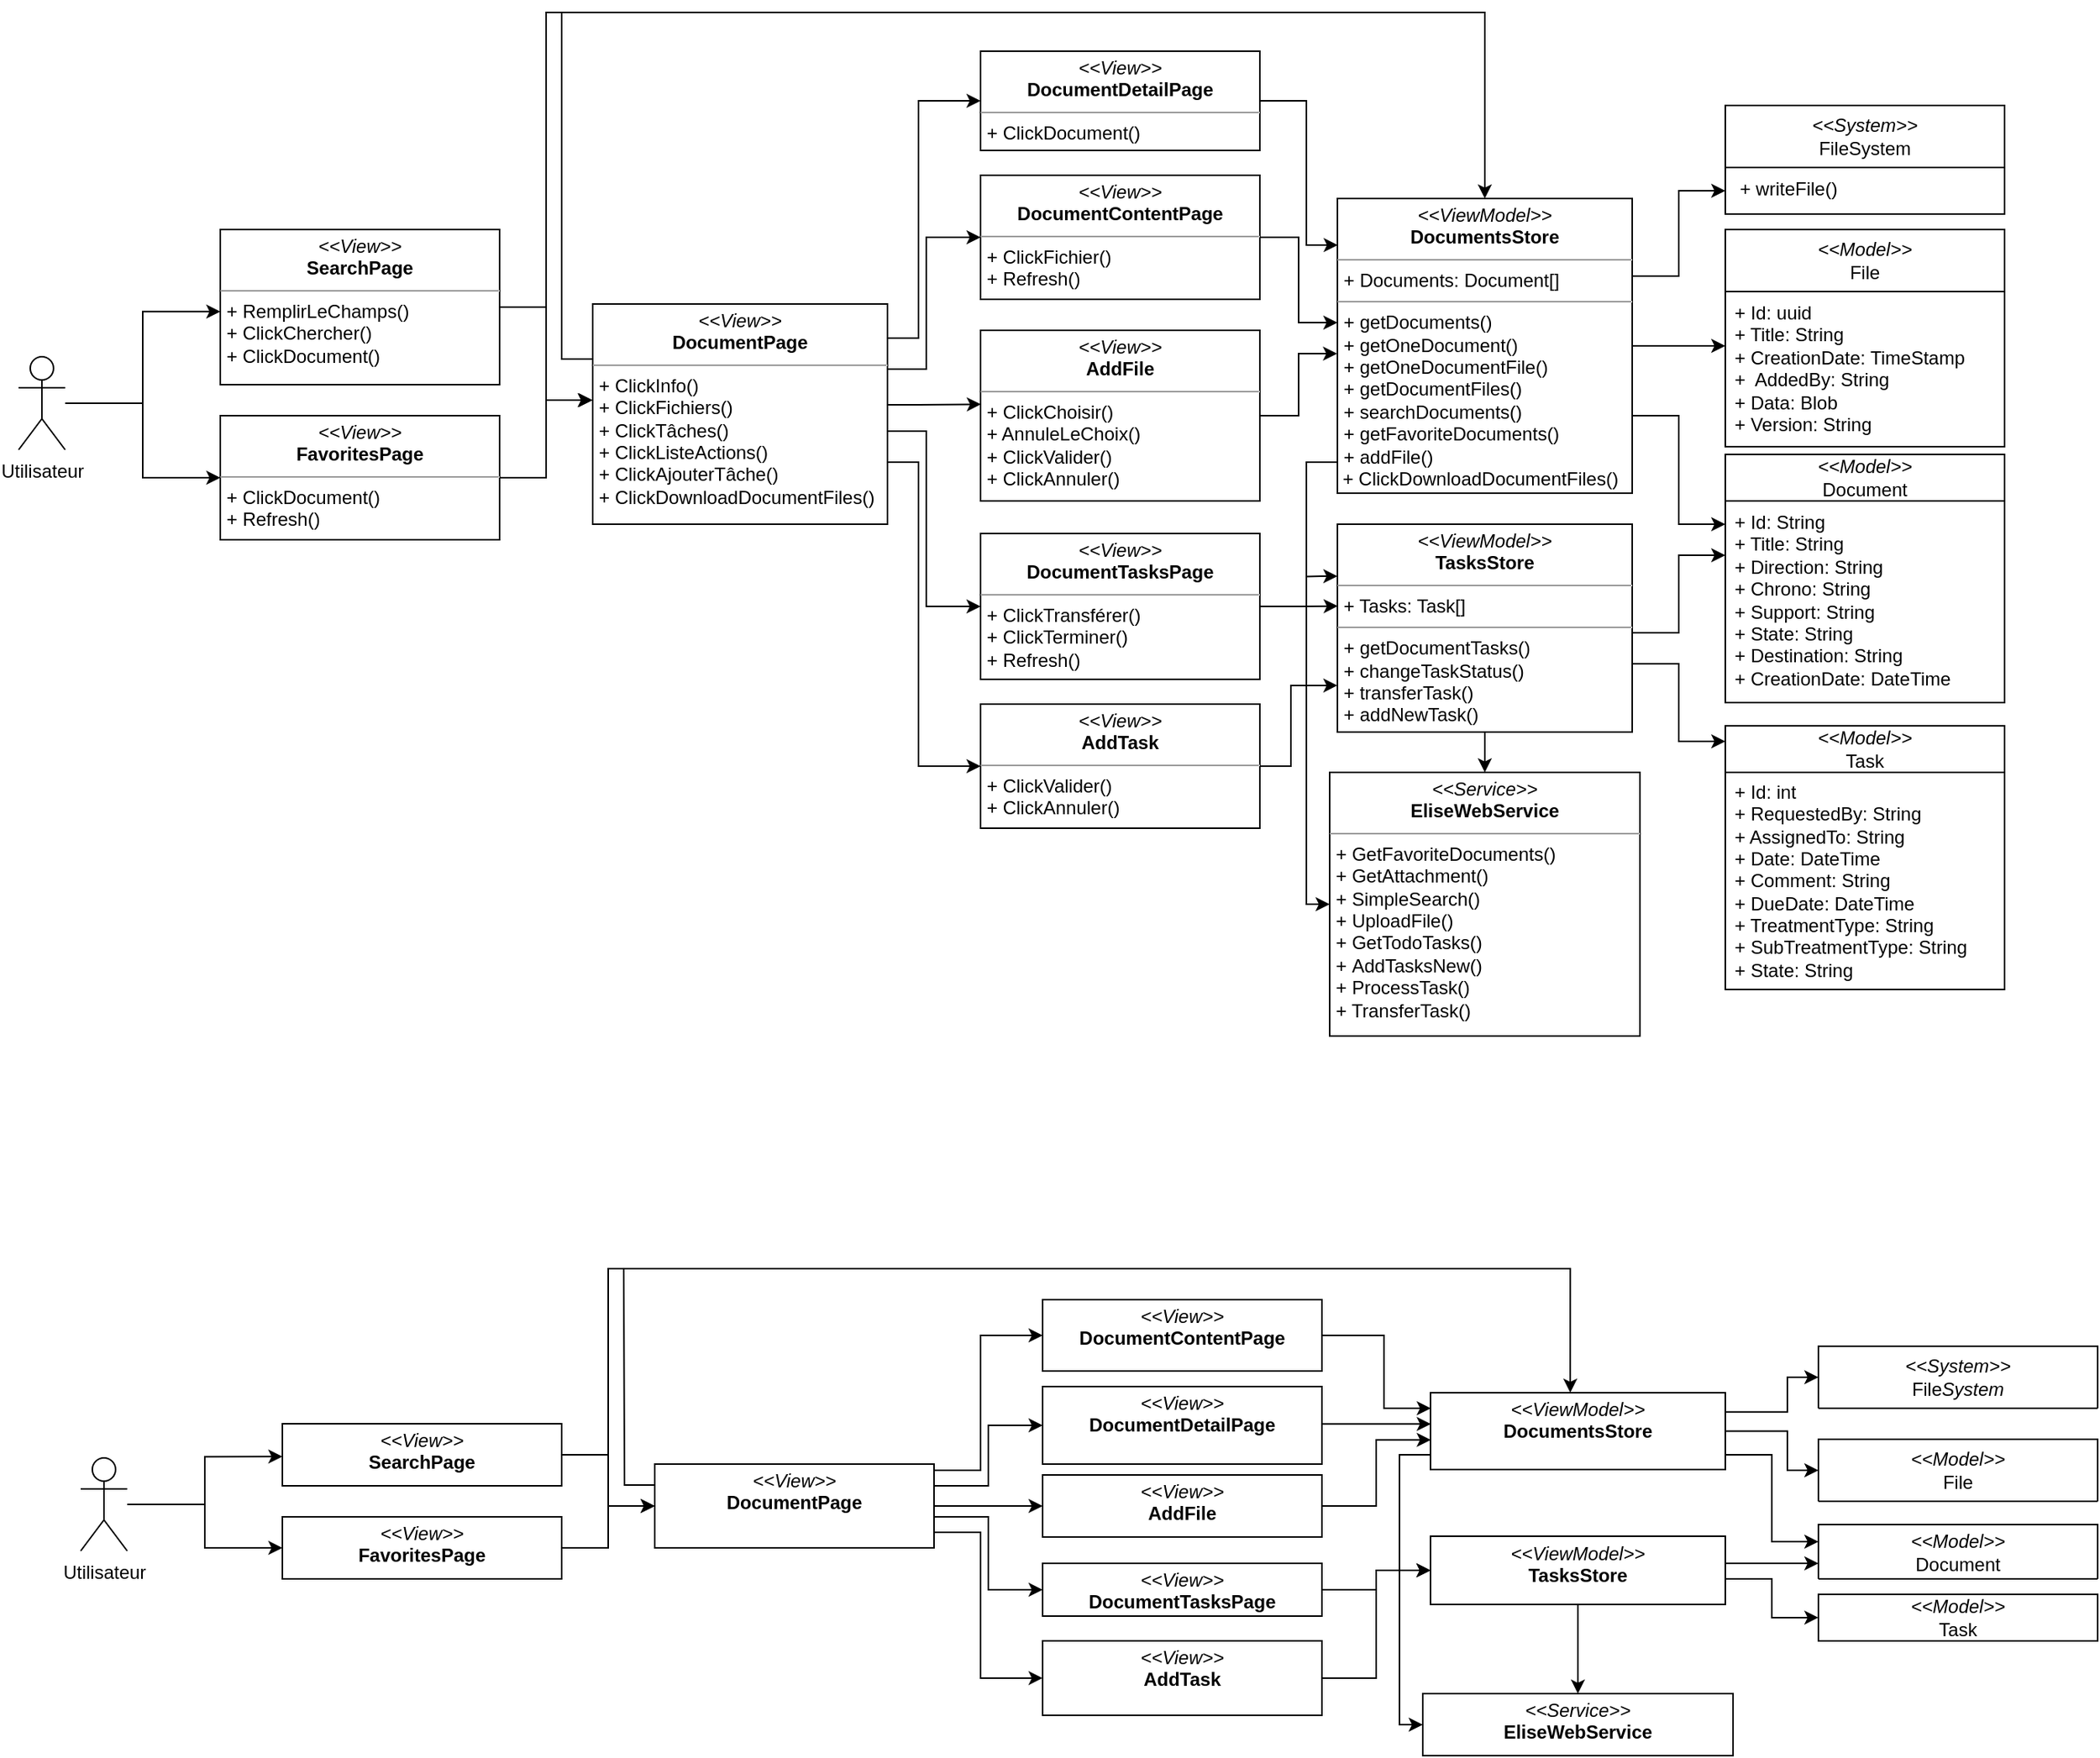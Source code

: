 <mxfile>
    <diagram name="Page-1" id="XX8N3Hjwu2qXaASmYmDw">
        <mxGraphModel dx="2080" dy="1157" grid="1" gridSize="10" guides="1" tooltips="1" connect="1" arrows="1" fold="1" page="1" pageScale="1" pageWidth="827" pageHeight="1169" math="0" shadow="0">
            <root>
                <mxCell id="0"/>
                <mxCell id="1" parent="0"/>
                <mxCell id="rMpXCEnxsmiDby_Q_mHy-1" style="edgeStyle=orthogonalEdgeStyle;rounded=0;orthogonalLoop=1;jettySize=auto;html=1;entryX=0;entryY=0.5;entryDx=0;entryDy=0;" parent="1" source="rMpXCEnxsmiDby_Q_mHy-2" target="rMpXCEnxsmiDby_Q_mHy-8" edge="1">
                    <mxGeometry relative="1" as="geometry"/>
                </mxCell>
                <mxCell id="rMpXCEnxsmiDby_Q_mHy-44" style="edgeStyle=orthogonalEdgeStyle;rounded=0;orthogonalLoop=1;jettySize=auto;html=1;entryX=0;entryY=0.529;entryDx=0;entryDy=0;entryPerimeter=0;" parent="1" source="rMpXCEnxsmiDby_Q_mHy-2" target="rMpXCEnxsmiDby_Q_mHy-43" edge="1">
                    <mxGeometry relative="1" as="geometry"/>
                </mxCell>
                <mxCell id="rMpXCEnxsmiDby_Q_mHy-2" value="Utilisateur" style="shape=umlActor;verticalLabelPosition=bottom;verticalAlign=top;html=1;outlineConnect=0;" parent="1" vertex="1">
                    <mxGeometry x="60" y="262" width="30" height="60" as="geometry"/>
                </mxCell>
                <mxCell id="rMpXCEnxsmiDby_Q_mHy-49" style="edgeStyle=orthogonalEdgeStyle;rounded=0;orthogonalLoop=1;jettySize=auto;html=1;entryX=-0.003;entryY=0.441;entryDx=0;entryDy=0;startArrow=none;startFill=0;entryPerimeter=0;" parent="1" source="rMpXCEnxsmiDby_Q_mHy-8" target="rMpXCEnxsmiDby_Q_mHy-47" edge="1">
                    <mxGeometry relative="1" as="geometry">
                        <Array as="points">
                            <mxPoint x="400" y="340"/>
                            <mxPoint x="400" y="290"/>
                            <mxPoint x="429" y="290"/>
                        </Array>
                    </mxGeometry>
                </mxCell>
                <mxCell id="rMpXCEnxsmiDby_Q_mHy-8" value="&lt;p style=&quot;margin:0px;margin-top:4px;text-align:center;&quot;&gt;&lt;i&gt;&amp;lt;&amp;lt;View&amp;gt;&amp;gt;&lt;/i&gt;&lt;br&gt;&lt;b&gt;FavoritesPage&lt;/b&gt;&lt;br&gt;&lt;/p&gt;&lt;hr style=&quot;border-color: var(--border-color);&quot; size=&quot;1&quot;&gt;&lt;p style=&quot;border-color: var(--border-color); margin: 0px 0px 0px 4px;&quot;&gt;+ ClickDocument()&lt;/p&gt;&lt;p style=&quot;border-color: var(--border-color); margin: 0px 0px 0px 4px;&quot;&gt;+ Refresh()&lt;/p&gt;" style="verticalAlign=top;align=left;overflow=fill;fontSize=12;fontFamily=Helvetica;html=1;whiteSpace=wrap;" parent="1" vertex="1">
                    <mxGeometry x="190" y="300" width="180" height="80" as="geometry"/>
                </mxCell>
                <mxCell id="rMpXCEnxsmiDby_Q_mHy-48" style="edgeStyle=orthogonalEdgeStyle;rounded=0;orthogonalLoop=1;jettySize=auto;html=1;startArrow=none;startFill=0;" parent="1" source="rMpXCEnxsmiDby_Q_mHy-43" target="rMpXCEnxsmiDby_Q_mHy-47" edge="1">
                    <mxGeometry relative="1" as="geometry">
                        <Array as="points">
                            <mxPoint x="400" y="230"/>
                            <mxPoint x="400" y="290"/>
                        </Array>
                    </mxGeometry>
                </mxCell>
                <mxCell id="rMpXCEnxsmiDby_Q_mHy-75" style="edgeStyle=orthogonalEdgeStyle;rounded=0;orthogonalLoop=1;jettySize=auto;html=1;entryX=0.5;entryY=0;entryDx=0;entryDy=0;startArrow=none;startFill=0;" parent="1" source="rMpXCEnxsmiDby_Q_mHy-43" target="rMpXCEnxsmiDby_Q_mHy-62" edge="1">
                    <mxGeometry relative="1" as="geometry">
                        <Array as="points">
                            <mxPoint x="400" y="230"/>
                            <mxPoint x="400" y="40"/>
                            <mxPoint x="1005" y="40"/>
                        </Array>
                    </mxGeometry>
                </mxCell>
                <mxCell id="rMpXCEnxsmiDby_Q_mHy-43" value="&lt;p style=&quot;margin:0px;margin-top:4px;text-align:center;&quot;&gt;&lt;i&gt;&amp;lt;&amp;lt;View&amp;gt;&amp;gt;&lt;/i&gt;&lt;br&gt;&lt;b&gt;SearchPage&lt;/b&gt;&lt;br&gt;&lt;/p&gt;&lt;hr style=&quot;border-color: var(--border-color);&quot; size=&quot;1&quot;&gt;&lt;p style=&quot;border-color: var(--border-color); margin: 0px 0px 0px 4px;&quot;&gt;+ RemplirLeChamps()&lt;/p&gt;&lt;p style=&quot;border-color: var(--border-color); margin: 0px 0px 0px 4px;&quot;&gt;+ ClickChercher()&lt;/p&gt;&lt;p style=&quot;border-color: var(--border-color); margin: 0px 0px 0px 4px;&quot;&gt;+ ClickDocument()&lt;/p&gt;" style="verticalAlign=top;align=left;overflow=fill;fontSize=12;fontFamily=Helvetica;html=1;whiteSpace=wrap;" parent="1" vertex="1">
                    <mxGeometry x="190" y="180" width="180" height="100" as="geometry"/>
                </mxCell>
                <mxCell id="rMpXCEnxsmiDby_Q_mHy-53" style="edgeStyle=orthogonalEdgeStyle;rounded=0;orthogonalLoop=1;jettySize=auto;html=1;entryX=0;entryY=0.5;entryDx=0;entryDy=0;" parent="1" source="rMpXCEnxsmiDby_Q_mHy-47" target="rMpXCEnxsmiDby_Q_mHy-51" edge="1">
                    <mxGeometry relative="1" as="geometry">
                        <Array as="points">
                            <mxPoint x="645" y="270"/>
                            <mxPoint x="645" y="185"/>
                        </Array>
                    </mxGeometry>
                </mxCell>
                <mxCell id="rMpXCEnxsmiDby_Q_mHy-54" style="edgeStyle=orthogonalEdgeStyle;rounded=0;orthogonalLoop=1;jettySize=auto;html=1;entryX=0;entryY=0.5;entryDx=0;entryDy=0;" parent="1" source="rMpXCEnxsmiDby_Q_mHy-47" target="rMpXCEnxsmiDby_Q_mHy-50" edge="1">
                    <mxGeometry relative="1" as="geometry">
                        <Array as="points">
                            <mxPoint x="640" y="250"/>
                            <mxPoint x="640" y="97"/>
                        </Array>
                    </mxGeometry>
                </mxCell>
                <mxCell id="rMpXCEnxsmiDby_Q_mHy-55" style="edgeStyle=orthogonalEdgeStyle;rounded=0;orthogonalLoop=1;jettySize=auto;html=1;entryX=0;entryY=0.5;entryDx=0;entryDy=0;" parent="1" source="rMpXCEnxsmiDby_Q_mHy-47" target="rMpXCEnxsmiDby_Q_mHy-52" edge="1">
                    <mxGeometry relative="1" as="geometry">
                        <Array as="points">
                            <mxPoint x="645" y="310"/>
                            <mxPoint x="645" y="423"/>
                        </Array>
                    </mxGeometry>
                </mxCell>
                <mxCell id="rMpXCEnxsmiDby_Q_mHy-59" style="edgeStyle=orthogonalEdgeStyle;rounded=0;orthogonalLoop=1;jettySize=auto;html=1;entryX=0;entryY=0.5;entryDx=0;entryDy=0;" parent="1" source="rMpXCEnxsmiDby_Q_mHy-47" target="rMpXCEnxsmiDby_Q_mHy-56" edge="1">
                    <mxGeometry relative="1" as="geometry">
                        <Array as="points">
                            <mxPoint x="640" y="330"/>
                            <mxPoint x="640" y="526"/>
                        </Array>
                    </mxGeometry>
                </mxCell>
                <mxCell id="rMpXCEnxsmiDby_Q_mHy-60" style="edgeStyle=orthogonalEdgeStyle;rounded=0;orthogonalLoop=1;jettySize=auto;html=1;entryX=0.001;entryY=0.433;entryDx=0;entryDy=0;entryPerimeter=0;" parent="1" source="rMpXCEnxsmiDby_Q_mHy-47" target="rMpXCEnxsmiDby_Q_mHy-57" edge="1">
                    <mxGeometry relative="1" as="geometry">
                        <Array as="points">
                            <mxPoint x="640" y="293"/>
                            <mxPoint x="640" y="293"/>
                        </Array>
                    </mxGeometry>
                </mxCell>
                <mxCell id="2" style="edgeStyle=orthogonalEdgeStyle;html=1;exitX=0;exitY=0.25;exitDx=0;exitDy=0;startArrow=none;startFill=0;endArrow=none;endFill=0;rounded=0;" edge="1" parent="1" source="rMpXCEnxsmiDby_Q_mHy-47">
                    <mxGeometry relative="1" as="geometry">
                        <mxPoint x="410" y="40" as="targetPoint"/>
                        <Array as="points">
                            <mxPoint x="410" y="264"/>
                            <mxPoint x="410" y="210"/>
                        </Array>
                    </mxGeometry>
                </mxCell>
                <mxCell id="rMpXCEnxsmiDby_Q_mHy-47" value="&lt;p style=&quot;margin:0px;margin-top:4px;text-align:center;&quot;&gt;&lt;i&gt;&amp;lt;&amp;lt;View&amp;gt;&amp;gt;&lt;/i&gt;&lt;br&gt;&lt;b&gt;DocumentPage&lt;/b&gt;&lt;br&gt;&lt;/p&gt;&lt;hr style=&quot;border-color: var(--border-color);&quot; size=&quot;1&quot;&gt;&lt;p style=&quot;border-color: var(--border-color); margin: 0px 0px 0px 4px;&quot;&gt;+ ClickInfo()&lt;/p&gt;&lt;p style=&quot;border-color: var(--border-color); margin: 0px 0px 0px 4px;&quot;&gt;+ ClickFichiers()&lt;/p&gt;&lt;p style=&quot;border-color: var(--border-color); margin: 0px 0px 0px 4px;&quot;&gt;+ ClickTâches()&lt;/p&gt;&lt;p style=&quot;border-color: var(--border-color); margin: 0px 0px 0px 4px;&quot;&gt;+ ClickListeActions()&lt;/p&gt;&lt;p style=&quot;border-color: var(--border-color); margin: 0px 0px 0px 4px;&quot;&gt;+ ClickAjouterTâche()&lt;/p&gt;&lt;p style=&quot;border-color: var(--border-color); margin: 0px 0px 0px 4px;&quot;&gt;+ ClickDownloadDocumentFiles()&lt;/p&gt;" style="verticalAlign=top;align=left;overflow=fill;fontSize=12;fontFamily=Helvetica;html=1;whiteSpace=wrap;" parent="1" vertex="1">
                    <mxGeometry x="430" y="228" width="190" height="142" as="geometry"/>
                </mxCell>
                <mxCell id="rMpXCEnxsmiDby_Q_mHy-72" style="edgeStyle=orthogonalEdgeStyle;rounded=0;orthogonalLoop=1;jettySize=auto;html=1;entryX=0.001;entryY=0.162;entryDx=0;entryDy=0;entryPerimeter=0;" parent="1" source="rMpXCEnxsmiDby_Q_mHy-50" target="rMpXCEnxsmiDby_Q_mHy-62" edge="1">
                    <mxGeometry relative="1" as="geometry">
                        <Array as="points">
                            <mxPoint x="890" y="97"/>
                            <mxPoint x="890" y="190"/>
                            <mxPoint x="910" y="190"/>
                        </Array>
                    </mxGeometry>
                </mxCell>
                <mxCell id="rMpXCEnxsmiDby_Q_mHy-50" value="&lt;p style=&quot;margin:0px;margin-top:4px;text-align:center;&quot;&gt;&lt;i&gt;&amp;lt;&amp;lt;View&amp;gt;&amp;gt;&lt;/i&gt;&lt;br&gt;&lt;b&gt;DocumentDetailPage&lt;/b&gt;&lt;br&gt;&lt;/p&gt;&lt;hr style=&quot;border-color: var(--border-color);&quot; size=&quot;1&quot;&gt;&lt;p style=&quot;border-color: var(--border-color); margin: 0px 0px 0px 4px;&quot;&gt;+ ClickDocument()&lt;/p&gt;" style="verticalAlign=top;align=left;overflow=fill;fontSize=12;fontFamily=Helvetica;html=1;whiteSpace=wrap;" parent="1" vertex="1">
                    <mxGeometry x="680" y="65" width="180" height="64" as="geometry"/>
                </mxCell>
                <mxCell id="rMpXCEnxsmiDby_Q_mHy-71" style="edgeStyle=orthogonalEdgeStyle;rounded=0;orthogonalLoop=1;jettySize=auto;html=1;" parent="1" source="rMpXCEnxsmiDby_Q_mHy-51" edge="1">
                    <mxGeometry relative="1" as="geometry">
                        <mxPoint x="910" y="240" as="targetPoint"/>
                        <Array as="points">
                            <mxPoint x="885" y="185"/>
                            <mxPoint x="885" y="240"/>
                            <mxPoint x="910" y="240"/>
                        </Array>
                    </mxGeometry>
                </mxCell>
                <mxCell id="rMpXCEnxsmiDby_Q_mHy-51" value="&lt;p style=&quot;margin:0px;margin-top:4px;text-align:center;&quot;&gt;&lt;i&gt;&amp;lt;&amp;lt;View&amp;gt;&amp;gt;&lt;/i&gt;&lt;br&gt;&lt;b&gt;DocumentContentPage&lt;/b&gt;&lt;br&gt;&lt;/p&gt;&lt;hr style=&quot;border-color: var(--border-color);&quot; size=&quot;1&quot;&gt;&lt;p style=&quot;border-color: var(--border-color); margin: 0px 0px 0px 4px;&quot;&gt;+ ClickFichier()&lt;/p&gt;&lt;p style=&quot;border-color: var(--border-color); margin: 0px 0px 0px 4px;&quot;&gt;+ Refresh()&lt;/p&gt;" style="verticalAlign=top;align=left;overflow=fill;fontSize=12;fontFamily=Helvetica;html=1;whiteSpace=wrap;" parent="1" vertex="1">
                    <mxGeometry x="680" y="145" width="180" height="80" as="geometry"/>
                </mxCell>
                <mxCell id="rMpXCEnxsmiDby_Q_mHy-70" style="edgeStyle=orthogonalEdgeStyle;rounded=0;orthogonalLoop=1;jettySize=auto;html=1;entryX=0.001;entryY=0.394;entryDx=0;entryDy=0;entryPerimeter=0;" parent="1" source="rMpXCEnxsmiDby_Q_mHy-52" target="rMpXCEnxsmiDby_Q_mHy-68" edge="1">
                    <mxGeometry relative="1" as="geometry">
                        <Array as="points"/>
                    </mxGeometry>
                </mxCell>
                <mxCell id="rMpXCEnxsmiDby_Q_mHy-52" value="&lt;p style=&quot;margin:0px;margin-top:4px;text-align:center;&quot;&gt;&lt;i&gt;&amp;lt;&amp;lt;View&amp;gt;&amp;gt;&lt;/i&gt;&lt;br&gt;&lt;b&gt;DocumentTasksPage&lt;/b&gt;&lt;br&gt;&lt;/p&gt;&lt;hr style=&quot;border-color: var(--border-color);&quot; size=&quot;1&quot;&gt;&lt;p style=&quot;border-color: var(--border-color); margin: 0px 0px 0px 4px;&quot;&gt;+ ClickTransférer()&lt;/p&gt;&lt;p style=&quot;border-color: var(--border-color); margin: 0px 0px 0px 4px;&quot;&gt;+ ClickTerminer()&lt;/p&gt;&lt;p style=&quot;border-color: var(--border-color); margin: 0px 0px 0px 4px;&quot;&gt;&lt;span style=&quot;background-color: initial;&quot;&gt;+ Refresh()&lt;/span&gt;&lt;/p&gt;" style="verticalAlign=top;align=left;overflow=fill;fontSize=12;fontFamily=Helvetica;html=1;whiteSpace=wrap;" parent="1" vertex="1">
                    <mxGeometry x="680" y="376" width="180" height="94" as="geometry"/>
                </mxCell>
                <mxCell id="rMpXCEnxsmiDby_Q_mHy-73" style="edgeStyle=orthogonalEdgeStyle;rounded=0;orthogonalLoop=1;jettySize=auto;html=1;entryX=0;entryY=0.776;entryDx=0;entryDy=0;entryPerimeter=0;" parent="1" source="rMpXCEnxsmiDby_Q_mHy-56" target="rMpXCEnxsmiDby_Q_mHy-68" edge="1">
                    <mxGeometry relative="1" as="geometry">
                        <Array as="points">
                            <mxPoint x="880" y="526"/>
                            <mxPoint x="880" y="474"/>
                        </Array>
                    </mxGeometry>
                </mxCell>
                <mxCell id="rMpXCEnxsmiDby_Q_mHy-56" value="&lt;p style=&quot;margin:0px;margin-top:4px;text-align:center;&quot;&gt;&lt;i&gt;&amp;lt;&amp;lt;View&amp;gt;&amp;gt;&lt;/i&gt;&lt;br&gt;&lt;b&gt;AddTask&lt;/b&gt;&lt;/p&gt;&lt;hr style=&quot;border-color: var(--border-color);&quot; size=&quot;1&quot;&gt;&lt;p style=&quot;border-color: var(--border-color); margin: 0px 0px 0px 4px;&quot;&gt;&lt;span style=&quot;background-color: initial;&quot;&gt;+ ClickValider()&lt;/span&gt;&lt;br&gt;&lt;/p&gt;&lt;p style=&quot;border-color: var(--border-color); margin: 0px 0px 0px 4px;&quot;&gt;+ ClickAnnuler()&lt;/p&gt;" style="verticalAlign=top;align=left;overflow=fill;fontSize=12;fontFamily=Helvetica;html=1;whiteSpace=wrap;" parent="1" vertex="1">
                    <mxGeometry x="680" y="486" width="180" height="80" as="geometry"/>
                </mxCell>
                <mxCell id="rMpXCEnxsmiDby_Q_mHy-74" style="edgeStyle=orthogonalEdgeStyle;rounded=0;orthogonalLoop=1;jettySize=auto;html=1;entryX=-0.001;entryY=0.528;entryDx=0;entryDy=0;entryPerimeter=0;" parent="1" source="rMpXCEnxsmiDby_Q_mHy-57" target="rMpXCEnxsmiDby_Q_mHy-62" edge="1">
                    <mxGeometry relative="1" as="geometry">
                        <Array as="points">
                            <mxPoint x="885" y="300"/>
                            <mxPoint x="885" y="260"/>
                            <mxPoint x="910" y="260"/>
                        </Array>
                    </mxGeometry>
                </mxCell>
                <mxCell id="rMpXCEnxsmiDby_Q_mHy-57" value="&lt;p style=&quot;margin:0px;margin-top:4px;text-align:center;&quot;&gt;&lt;i&gt;&amp;lt;&amp;lt;View&amp;gt;&amp;gt;&lt;/i&gt;&lt;br&gt;&lt;b&gt;AddFile&lt;/b&gt;&lt;/p&gt;&lt;hr style=&quot;border-color: var(--border-color);&quot; size=&quot;1&quot;&gt;&lt;p style=&quot;border-color: var(--border-color); margin: 0px 0px 0px 4px;&quot;&gt;+ ClickChoisir()&lt;/p&gt;&lt;p style=&quot;border-color: var(--border-color); margin: 0px 0px 0px 4px;&quot;&gt;+ AnnuleLeChoix()&lt;/p&gt;&lt;p style=&quot;border-color: var(--border-color); margin: 0px 0px 0px 4px;&quot;&gt;&lt;span style=&quot;background-color: initial;&quot;&gt;+ ClickValider()&lt;/span&gt;&lt;/p&gt;&lt;p style=&quot;border-color: var(--border-color); margin: 0px 0px 0px 4px;&quot;&gt;&lt;span style=&quot;background-color: initial;&quot;&gt;+ ClickAnnuler()&lt;/span&gt;&lt;/p&gt;" style="verticalAlign=top;align=left;overflow=fill;fontSize=12;fontFamily=Helvetica;html=1;whiteSpace=wrap;" parent="1" vertex="1">
                    <mxGeometry x="680" y="245" width="180" height="110" as="geometry"/>
                </mxCell>
                <mxCell id="mtVMC8XRmuhXqLOqdGsZ-58" style="edgeStyle=orthogonalEdgeStyle;rounded=0;orthogonalLoop=1;jettySize=auto;html=1;" parent="1" source="rMpXCEnxsmiDby_Q_mHy-62" target="mtVMC8XRmuhXqLOqdGsZ-28" edge="1">
                    <mxGeometry relative="1" as="geometry">
                        <Array as="points">
                            <mxPoint x="1150" y="255"/>
                            <mxPoint x="1150" y="255"/>
                        </Array>
                    </mxGeometry>
                </mxCell>
                <mxCell id="mtVMC8XRmuhXqLOqdGsZ-59" style="edgeStyle=orthogonalEdgeStyle;rounded=0;orthogonalLoop=1;jettySize=auto;html=1;" parent="1" source="rMpXCEnxsmiDby_Q_mHy-62" target="mtVMC8XRmuhXqLOqdGsZ-1" edge="1">
                    <mxGeometry relative="1" as="geometry">
                        <Array as="points">
                            <mxPoint x="1130" y="300"/>
                            <mxPoint x="1130" y="370"/>
                        </Array>
                    </mxGeometry>
                </mxCell>
                <mxCell id="mtVMC8XRmuhXqLOqdGsZ-65" style="edgeStyle=orthogonalEdgeStyle;rounded=0;orthogonalLoop=1;jettySize=auto;html=1;" parent="1" source="rMpXCEnxsmiDby_Q_mHy-62" target="mtVMC8XRmuhXqLOqdGsZ-63" edge="1">
                    <mxGeometry relative="1" as="geometry">
                        <Array as="points">
                            <mxPoint x="890" y="330"/>
                            <mxPoint x="890" y="615"/>
                        </Array>
                    </mxGeometry>
                </mxCell>
                <mxCell id="5" style="edgeStyle=orthogonalEdgeStyle;rounded=0;html=1;exitX=1;exitY=0.25;exitDx=0;exitDy=0;entryX=0;entryY=0.5;entryDx=0;entryDy=0;startArrow=none;startFill=0;endArrow=classic;endFill=1;" edge="1" parent="1" source="rMpXCEnxsmiDby_Q_mHy-62" target="4">
                    <mxGeometry relative="1" as="geometry">
                        <Array as="points">
                            <mxPoint x="1100" y="210"/>
                            <mxPoint x="1130" y="210"/>
                            <mxPoint x="1130" y="155"/>
                        </Array>
                    </mxGeometry>
                </mxCell>
                <mxCell id="rMpXCEnxsmiDby_Q_mHy-62" value="&lt;p style=&quot;margin:0px;margin-top:4px;text-align:center;&quot;&gt;&lt;i&gt;&amp;lt;&amp;lt;ViewModel&amp;gt;&amp;gt;&lt;/i&gt;&lt;br&gt;&lt;b&gt;DocumentsStore&lt;/b&gt;&lt;br&gt;&lt;/p&gt;&lt;hr size=&quot;1&quot;&gt;&lt;p style=&quot;margin:0px;margin-left:4px;&quot;&gt;+ Documents: Document[]&lt;br&gt;&lt;/p&gt;&lt;hr size=&quot;1&quot;&gt;&lt;p style=&quot;margin:0px;margin-left:4px;&quot;&gt;+ getDocuments()&lt;/p&gt;&lt;p style=&quot;margin:0px;margin-left:4px;&quot;&gt;+ getOneDocument()&lt;/p&gt;&lt;p style=&quot;margin:0px;margin-left:4px;&quot;&gt;+ getOneDocumentFile()&lt;/p&gt;&lt;p style=&quot;margin:0px;margin-left:4px;&quot;&gt;+ getDocumentFiles()&lt;/p&gt;&lt;p style=&quot;margin:0px;margin-left:4px;&quot;&gt;+ searchDocuments()&lt;/p&gt;&lt;p style=&quot;margin:0px;margin-left:4px;&quot;&gt;+ getFavoriteDocuments()&lt;/p&gt;&lt;p style=&quot;margin:0px;margin-left:4px;&quot;&gt;+ addFile()&lt;/p&gt;&lt;p style=&quot;margin:0px;margin-left:4px;&quot;&gt;&lt;/p&gt;&amp;nbsp;+ ClickDownloadDocumentFiles()" style="verticalAlign=top;align=left;overflow=fill;fontSize=12;fontFamily=Helvetica;html=1;whiteSpace=wrap;" parent="1" vertex="1">
                    <mxGeometry x="910" y="160" width="190" height="190" as="geometry"/>
                </mxCell>
                <mxCell id="mtVMC8XRmuhXqLOqdGsZ-60" style="edgeStyle=orthogonalEdgeStyle;rounded=0;orthogonalLoop=1;jettySize=auto;html=1;" parent="1" source="rMpXCEnxsmiDby_Q_mHy-68" target="mtVMC8XRmuhXqLOqdGsZ-15" edge="1">
                    <mxGeometry relative="1" as="geometry">
                        <Array as="points">
                            <mxPoint x="1130" y="460"/>
                            <mxPoint x="1130" y="510"/>
                        </Array>
                    </mxGeometry>
                </mxCell>
                <mxCell id="mtVMC8XRmuhXqLOqdGsZ-62" style="edgeStyle=orthogonalEdgeStyle;rounded=0;orthogonalLoop=1;jettySize=auto;html=1;" parent="1" source="rMpXCEnxsmiDby_Q_mHy-68" target="mtVMC8XRmuhXqLOqdGsZ-1" edge="1">
                    <mxGeometry relative="1" as="geometry">
                        <Array as="points">
                            <mxPoint x="1130" y="440"/>
                            <mxPoint x="1130" y="390"/>
                        </Array>
                    </mxGeometry>
                </mxCell>
                <mxCell id="mtVMC8XRmuhXqLOqdGsZ-64" style="edgeStyle=orthogonalEdgeStyle;rounded=0;orthogonalLoop=1;jettySize=auto;html=1;entryX=0.5;entryY=0;entryDx=0;entryDy=0;" parent="1" source="rMpXCEnxsmiDby_Q_mHy-68" target="mtVMC8XRmuhXqLOqdGsZ-63" edge="1">
                    <mxGeometry relative="1" as="geometry"/>
                </mxCell>
                <mxCell id="6" style="edgeStyle=orthogonalEdgeStyle;rounded=0;html=1;exitX=0;exitY=0.25;exitDx=0;exitDy=0;startArrow=classic;startFill=1;endArrow=none;endFill=0;" edge="1" parent="1" source="rMpXCEnxsmiDby_Q_mHy-68">
                    <mxGeometry relative="1" as="geometry">
                        <mxPoint x="890" y="403.765" as="targetPoint"/>
                    </mxGeometry>
                </mxCell>
                <mxCell id="rMpXCEnxsmiDby_Q_mHy-68" value="&lt;p style=&quot;margin:0px;margin-top:4px;text-align:center;&quot;&gt;&lt;i&gt;&amp;lt;&amp;lt;ViewModel&amp;gt;&amp;gt;&lt;/i&gt;&lt;br&gt;&lt;b&gt;TasksStore&lt;/b&gt;&lt;/p&gt;&lt;hr size=&quot;1&quot;&gt;&lt;p style=&quot;margin:0px;margin-left:4px;&quot;&gt;+ Tasks: Task[]&lt;br&gt;&lt;/p&gt;&lt;hr size=&quot;1&quot;&gt;&lt;p style=&quot;margin:0px;margin-left:4px;&quot;&gt;+ getDocumentTasks()&lt;/p&gt;&lt;p style=&quot;margin:0px;margin-left:4px;&quot;&gt;+ changeTaskStatus()&lt;/p&gt;&lt;p style=&quot;margin:0px;margin-left:4px;&quot;&gt;+ transferTask()&lt;/p&gt;&lt;p style=&quot;margin:0px;margin-left:4px;&quot;&gt;+ addNewTask()&lt;/p&gt;" style="verticalAlign=top;align=left;overflow=fill;fontSize=12;fontFamily=Helvetica;html=1;whiteSpace=wrap;" parent="1" vertex="1">
                    <mxGeometry x="910" y="370" width="190" height="134" as="geometry"/>
                </mxCell>
                <mxCell id="mtVMC8XRmuhXqLOqdGsZ-1" value="&lt;i style=&quot;border-color: var(--border-color);&quot;&gt;&amp;lt;&amp;lt;Model&amp;gt;&amp;gt;&lt;/i&gt;&lt;br style=&quot;border-color: var(--border-color);&quot;&gt;Document" style="swimlane;fontStyle=0;childLayout=stackLayout;horizontal=1;startSize=30;fillColor=none;horizontalStack=0;resizeParent=1;resizeParentMax=0;resizeLast=0;collapsible=1;marginBottom=0;whiteSpace=wrap;html=1;rounded=0;shadow=0;glass=0;" parent="1" vertex="1">
                    <mxGeometry x="1160" y="325" width="180" height="160" as="geometry"/>
                </mxCell>
                <mxCell id="mtVMC8XRmuhXqLOqdGsZ-2" value="+ Id: String&lt;br&gt;+ Title: String&lt;br style=&quot;border-color: var(--border-color);&quot;&gt;+ Direction: String&lt;br style=&quot;border-color: var(--border-color);&quot;&gt;+ Chrono: String&lt;br style=&quot;border-color: var(--border-color);&quot;&gt;+ Support: String&lt;br style=&quot;border-color: var(--border-color);&quot;&gt;+ State: String&lt;br style=&quot;border-color: var(--border-color);&quot;&gt;+ Destination: String&lt;br style=&quot;border-color: var(--border-color);&quot;&gt;+ CreationDate:&amp;nbsp;DateTime" style="text;strokeColor=none;fillColor=none;align=left;verticalAlign=top;spacingLeft=4;spacingRight=4;overflow=hidden;rotatable=0;points=[[0,0.5],[1,0.5]];portConstraint=eastwest;whiteSpace=wrap;html=1;rounded=0;shadow=0;glass=0;" parent="mtVMC8XRmuhXqLOqdGsZ-1" vertex="1">
                    <mxGeometry y="30" width="180" height="130" as="geometry"/>
                </mxCell>
                <mxCell id="mtVMC8XRmuhXqLOqdGsZ-15" value="&lt;i style=&quot;border-color: var(--border-color);&quot;&gt;&amp;lt;&amp;lt;Model&amp;gt;&amp;gt;&lt;/i&gt;&lt;br style=&quot;border-color: var(--border-color);&quot;&gt;Task" style="swimlane;fontStyle=0;childLayout=stackLayout;horizontal=1;startSize=30;horizontalStack=0;resizeParent=1;resizeParentMax=0;resizeLast=0;collapsible=1;marginBottom=0;whiteSpace=wrap;html=1;" parent="1" vertex="1">
                    <mxGeometry x="1160" y="500" width="180" height="170" as="geometry"/>
                </mxCell>
                <mxCell id="mtVMC8XRmuhXqLOqdGsZ-16" value="+ Id: int&lt;br&gt;+ RequestedBy: String&lt;br style=&quot;border-color: var(--border-color);&quot;&gt;+ AssignedTo: String&lt;br style=&quot;border-color: var(--border-color);&quot;&gt;+ Date: DateTime&lt;br style=&quot;border-color: var(--border-color);&quot;&gt;+ Comment: String&lt;br style=&quot;border-color: var(--border-color);&quot;&gt;+ DueDate: DateTime&lt;br style=&quot;border-color: var(--border-color);&quot;&gt;+ TreatmentType: String&lt;br style=&quot;border-color: var(--border-color);&quot;&gt;+ SubTreatmentType: String&lt;br style=&quot;border-color: var(--border-color);&quot;&gt;+ State: String" style="text;strokeColor=none;fillColor=none;align=left;verticalAlign=middle;spacingLeft=4;spacingRight=4;overflow=hidden;points=[[0,0.5],[1,0.5]];portConstraint=eastwest;rotatable=0;whiteSpace=wrap;html=1;" parent="mtVMC8XRmuhXqLOqdGsZ-15" vertex="1">
                    <mxGeometry y="30" width="180" height="140" as="geometry"/>
                </mxCell>
                <mxCell id="mtVMC8XRmuhXqLOqdGsZ-28" value="&lt;i style=&quot;border-color: var(--border-color);&quot;&gt;&amp;lt;&amp;lt;Model&amp;gt;&amp;gt;&lt;/i&gt;&lt;br style=&quot;border-color: var(--border-color);&quot;&gt;File" style="swimlane;fontStyle=0;childLayout=stackLayout;horizontal=1;startSize=40;fillColor=none;horizontalStack=0;resizeParent=1;resizeParentMax=0;resizeLast=0;collapsible=1;marginBottom=0;whiteSpace=wrap;html=1;rounded=0;shadow=0;glass=0;" parent="1" vertex="1">
                    <mxGeometry x="1160" y="180" width="180" height="140" as="geometry"/>
                </mxCell>
                <mxCell id="mtVMC8XRmuhXqLOqdGsZ-29" value="+ Id: uuid&lt;br&gt;+ Title: String&lt;br style=&quot;border-color: var(--border-color);&quot;&gt;+ CreationDate: TimeStamp&lt;br style=&quot;border-color: var(--border-color);&quot;&gt;+&amp;nbsp; AddedBy: String&lt;br style=&quot;border-color: var(--border-color);&quot;&gt;+ Data: Blob&lt;br style=&quot;border-color: var(--border-color);&quot;&gt;+ Version: String" style="text;strokeColor=none;fillColor=none;align=left;verticalAlign=top;spacingLeft=4;spacingRight=4;overflow=hidden;rotatable=0;points=[[0,0.5],[1,0.5]];portConstraint=eastwest;whiteSpace=wrap;html=1;rounded=0;shadow=0;glass=0;" parent="mtVMC8XRmuhXqLOqdGsZ-28" vertex="1">
                    <mxGeometry y="40" width="180" height="100" as="geometry"/>
                </mxCell>
                <mxCell id="mtVMC8XRmuhXqLOqdGsZ-63" value="&lt;p style=&quot;margin:0px;margin-top:4px;text-align:center;&quot;&gt;&lt;i&gt;&amp;lt;&amp;lt;Service&amp;gt;&amp;gt;&lt;/i&gt;&lt;br&gt;&lt;b&gt;EliseWebService&lt;/b&gt;&lt;/p&gt;&lt;hr size=&quot;1&quot;&gt;&lt;p style=&quot;margin:0px;margin-left:4px;&quot;&gt;&lt;/p&gt;&lt;p style=&quot;margin:0px;margin-left:4px;&quot;&gt;+ GetFavoriteDocuments()&lt;/p&gt;&lt;p style=&quot;margin:0px;margin-left:4px;&quot;&gt;+ GetAttachment()&lt;/p&gt;&lt;p style=&quot;margin:0px;margin-left:4px;&quot;&gt;+ SimpleSearch()&lt;/p&gt;&lt;p style=&quot;margin:0px;margin-left:4px;&quot;&gt;+ UploadFile()&lt;/p&gt;&lt;p style=&quot;margin:0px;margin-left:4px;&quot;&gt;+ GetTodoTasks()&lt;/p&gt;&lt;p style=&quot;margin:0px;margin-left:4px;&quot;&gt;+&amp;nbsp;AddTasksNew()&lt;/p&gt;&lt;p style=&quot;margin:0px;margin-left:4px;&quot;&gt;+ ProcessTask()&lt;/p&gt;&lt;p style=&quot;margin:0px;margin-left:4px;&quot;&gt;+ TransferTask()&lt;br&gt;&lt;/p&gt;" style="verticalAlign=top;align=left;overflow=fill;fontSize=12;fontFamily=Helvetica;html=1;whiteSpace=wrap;" parent="1" vertex="1">
                    <mxGeometry x="905" y="530" width="200" height="170" as="geometry"/>
                </mxCell>
                <mxCell id="mtVMC8XRmuhXqLOqdGsZ-105" style="edgeStyle=orthogonalEdgeStyle;rounded=0;orthogonalLoop=1;jettySize=auto;html=1;entryX=0;entryY=0.5;entryDx=0;entryDy=0;" parent="1" source="mtVMC8XRmuhXqLOqdGsZ-107" target="mtVMC8XRmuhXqLOqdGsZ-109" edge="1">
                    <mxGeometry relative="1" as="geometry"/>
                </mxCell>
                <mxCell id="mtVMC8XRmuhXqLOqdGsZ-106" style="edgeStyle=orthogonalEdgeStyle;rounded=0;orthogonalLoop=1;jettySize=auto;html=1;entryX=0;entryY=0.529;entryDx=0;entryDy=0;entryPerimeter=0;" parent="1" source="mtVMC8XRmuhXqLOqdGsZ-107" target="mtVMC8XRmuhXqLOqdGsZ-112" edge="1">
                    <mxGeometry relative="1" as="geometry"/>
                </mxCell>
                <mxCell id="mtVMC8XRmuhXqLOqdGsZ-107" value="Utilisateur" style="shape=umlActor;verticalLabelPosition=bottom;verticalAlign=top;html=1;outlineConnect=0;" parent="1" vertex="1">
                    <mxGeometry x="100" y="972" width="30" height="60" as="geometry"/>
                </mxCell>
                <mxCell id="mtVMC8XRmuhXqLOqdGsZ-108" style="edgeStyle=orthogonalEdgeStyle;rounded=0;orthogonalLoop=1;jettySize=auto;html=1;entryX=0;entryY=0.5;entryDx=0;entryDy=0;startArrow=none;startFill=0;" parent="1" source="mtVMC8XRmuhXqLOqdGsZ-109" target="mtVMC8XRmuhXqLOqdGsZ-118" edge="1">
                    <mxGeometry relative="1" as="geometry"/>
                </mxCell>
                <mxCell id="mtVMC8XRmuhXqLOqdGsZ-109" value="&lt;p style=&quot;margin:0px;margin-top:4px;text-align:center;&quot;&gt;&lt;i&gt;&amp;lt;&amp;lt;View&amp;gt;&amp;gt;&lt;/i&gt;&lt;br&gt;&lt;b&gt;FavoritesPage&lt;/b&gt;&lt;br&gt;&lt;/p&gt;&lt;p style=&quot;border-color: var(--border-color); margin: 0px 0px 0px 4px;&quot;&gt;&lt;br&gt;&lt;/p&gt;" style="verticalAlign=top;align=left;overflow=fill;fontSize=12;fontFamily=Helvetica;html=1;whiteSpace=wrap;" parent="1" vertex="1">
                    <mxGeometry x="230" y="1010" width="180" height="40" as="geometry"/>
                </mxCell>
                <mxCell id="mtVMC8XRmuhXqLOqdGsZ-110" style="edgeStyle=orthogonalEdgeStyle;rounded=0;orthogonalLoop=1;jettySize=auto;html=1;startArrow=none;startFill=0;" parent="1" source="mtVMC8XRmuhXqLOqdGsZ-112" target="mtVMC8XRmuhXqLOqdGsZ-118" edge="1">
                    <mxGeometry relative="1" as="geometry"/>
                </mxCell>
                <mxCell id="mtVMC8XRmuhXqLOqdGsZ-111" style="edgeStyle=orthogonalEdgeStyle;rounded=0;orthogonalLoop=1;jettySize=auto;html=1;entryX=0.474;entryY=-0.001;entryDx=0;entryDy=0;startArrow=none;startFill=0;entryPerimeter=0;" parent="1" source="mtVMC8XRmuhXqLOqdGsZ-112" target="mtVMC8XRmuhXqLOqdGsZ-132" edge="1">
                    <mxGeometry relative="1" as="geometry">
                        <Array as="points">
                            <mxPoint x="440" y="970"/>
                            <mxPoint x="440" y="850"/>
                            <mxPoint x="1060" y="850"/>
                        </Array>
                    </mxGeometry>
                </mxCell>
                <mxCell id="mtVMC8XRmuhXqLOqdGsZ-112" value="&lt;p style=&quot;margin:0px;margin-top:4px;text-align:center;&quot;&gt;&lt;i&gt;&amp;lt;&amp;lt;View&amp;gt;&amp;gt;&lt;/i&gt;&lt;br&gt;&lt;b&gt;SearchPage&lt;/b&gt;&lt;br&gt;&lt;/p&gt;" style="verticalAlign=top;align=left;overflow=fill;fontSize=12;fontFamily=Helvetica;html=1;whiteSpace=wrap;" parent="1" vertex="1">
                    <mxGeometry x="230" y="950" width="180" height="40" as="geometry"/>
                </mxCell>
                <mxCell id="mtVMC8XRmuhXqLOqdGsZ-113" style="edgeStyle=orthogonalEdgeStyle;rounded=0;orthogonalLoop=1;jettySize=auto;html=1;entryX=0;entryY=0.5;entryDx=0;entryDy=0;" parent="1" source="mtVMC8XRmuhXqLOqdGsZ-118" target="mtVMC8XRmuhXqLOqdGsZ-122" edge="1">
                    <mxGeometry relative="1" as="geometry">
                        <Array as="points">
                            <mxPoint x="685" y="990"/>
                            <mxPoint x="685" y="951"/>
                        </Array>
                    </mxGeometry>
                </mxCell>
                <mxCell id="mtVMC8XRmuhXqLOqdGsZ-114" style="edgeStyle=orthogonalEdgeStyle;rounded=0;orthogonalLoop=1;jettySize=auto;html=1;entryX=0;entryY=0.5;entryDx=0;entryDy=0;" parent="1" source="mtVMC8XRmuhXqLOqdGsZ-118" target="mtVMC8XRmuhXqLOqdGsZ-120" edge="1">
                    <mxGeometry relative="1" as="geometry">
                        <Array as="points">
                            <mxPoint x="680" y="980"/>
                            <mxPoint x="680" y="893"/>
                        </Array>
                    </mxGeometry>
                </mxCell>
                <mxCell id="mtVMC8XRmuhXqLOqdGsZ-115" style="edgeStyle=orthogonalEdgeStyle;rounded=0;orthogonalLoop=1;jettySize=auto;html=1;entryX=0;entryY=0.5;entryDx=0;entryDy=0;" parent="1" source="mtVMC8XRmuhXqLOqdGsZ-118" target="mtVMC8XRmuhXqLOqdGsZ-124" edge="1">
                    <mxGeometry relative="1" as="geometry">
                        <Array as="points">
                            <mxPoint x="685" y="1010"/>
                            <mxPoint x="685" y="1057"/>
                        </Array>
                    </mxGeometry>
                </mxCell>
                <mxCell id="mtVMC8XRmuhXqLOqdGsZ-116" style="edgeStyle=orthogonalEdgeStyle;rounded=0;orthogonalLoop=1;jettySize=auto;html=1;entryX=0;entryY=0.5;entryDx=0;entryDy=0;" parent="1" target="mtVMC8XRmuhXqLOqdGsZ-126" edge="1">
                    <mxGeometry relative="1" as="geometry">
                        <mxPoint x="650" y="1010" as="sourcePoint"/>
                        <Array as="points">
                            <mxPoint x="650" y="1020"/>
                            <mxPoint x="680" y="1020"/>
                            <mxPoint x="680" y="1114"/>
                        </Array>
                    </mxGeometry>
                </mxCell>
                <mxCell id="mtVMC8XRmuhXqLOqdGsZ-117" style="edgeStyle=orthogonalEdgeStyle;rounded=0;orthogonalLoop=1;jettySize=auto;html=1;entryX=0;entryY=0.5;entryDx=0;entryDy=0;" parent="1" source="mtVMC8XRmuhXqLOqdGsZ-118" target="mtVMC8XRmuhXqLOqdGsZ-128" edge="1">
                    <mxGeometry relative="1" as="geometry">
                        <Array as="points">
                            <mxPoint x="720" y="1003"/>
                        </Array>
                    </mxGeometry>
                </mxCell>
                <mxCell id="11" style="edgeStyle=orthogonalEdgeStyle;rounded=0;html=1;exitX=0;exitY=0.25;exitDx=0;exitDy=0;startArrow=none;startFill=0;endArrow=none;endFill=0;" edge="1" parent="1" source="mtVMC8XRmuhXqLOqdGsZ-118">
                    <mxGeometry relative="1" as="geometry">
                        <mxPoint x="450" y="850" as="targetPoint"/>
                    </mxGeometry>
                </mxCell>
                <mxCell id="mtVMC8XRmuhXqLOqdGsZ-118" value="&lt;p style=&quot;margin:0px;margin-top:4px;text-align:center;&quot;&gt;&lt;i&gt;&amp;lt;&amp;lt;View&amp;gt;&amp;gt;&lt;/i&gt;&lt;br&gt;&lt;b&gt;DocumentPage&lt;/b&gt;&lt;br&gt;&lt;/p&gt;&lt;p style=&quot;border-color: var(--border-color); margin: 0px 0px 0px 4px;&quot;&gt;&lt;br&gt;&lt;/p&gt;" style="verticalAlign=top;align=left;overflow=fill;fontSize=12;fontFamily=Helvetica;html=1;whiteSpace=wrap;" parent="1" vertex="1">
                    <mxGeometry x="470" y="976" width="180" height="54" as="geometry"/>
                </mxCell>
                <mxCell id="mtVMC8XRmuhXqLOqdGsZ-119" style="edgeStyle=orthogonalEdgeStyle;rounded=0;orthogonalLoop=1;jettySize=auto;html=1;entryX=0.001;entryY=0.205;entryDx=0;entryDy=0;entryPerimeter=0;" parent="1" source="mtVMC8XRmuhXqLOqdGsZ-120" target="mtVMC8XRmuhXqLOqdGsZ-132" edge="1">
                    <mxGeometry relative="1" as="geometry">
                        <Array as="points">
                            <mxPoint x="940" y="893"/>
                            <mxPoint x="940" y="940"/>
                            <mxPoint x="970" y="940"/>
                        </Array>
                    </mxGeometry>
                </mxCell>
                <mxCell id="mtVMC8XRmuhXqLOqdGsZ-120" value="&lt;p style=&quot;margin:0px;margin-top:4px;text-align:center;&quot;&gt;&lt;i&gt;&amp;lt;&amp;lt;View&amp;gt;&amp;gt;&lt;/i&gt;&lt;br&gt;&lt;b&gt;DocumentContentPage&lt;/b&gt;&lt;br&gt;&lt;/p&gt;&lt;p style=&quot;border-color: var(--border-color); margin: 0px 0px 0px 4px;&quot;&gt;&lt;br&gt;&lt;/p&gt;" style="verticalAlign=top;align=left;overflow=fill;fontSize=12;fontFamily=Helvetica;html=1;whiteSpace=wrap;" parent="1" vertex="1">
                    <mxGeometry x="720" y="870" width="180" height="46" as="geometry"/>
                </mxCell>
                <mxCell id="mtVMC8XRmuhXqLOqdGsZ-121" style="edgeStyle=orthogonalEdgeStyle;rounded=0;orthogonalLoop=1;jettySize=auto;html=1;entryX=0.001;entryY=0.407;entryDx=0;entryDy=0;entryPerimeter=0;" parent="1" source="mtVMC8XRmuhXqLOqdGsZ-122" target="mtVMC8XRmuhXqLOqdGsZ-132" edge="1">
                    <mxGeometry relative="1" as="geometry">
                        <Array as="points">
                            <mxPoint x="935" y="951"/>
                        </Array>
                    </mxGeometry>
                </mxCell>
                <mxCell id="mtVMC8XRmuhXqLOqdGsZ-122" value="&lt;p style=&quot;margin:0px;margin-top:4px;text-align:center;&quot;&gt;&lt;i&gt;&amp;lt;&amp;lt;View&amp;gt;&amp;gt;&lt;/i&gt;&lt;br&gt;&lt;b&gt;DocumentDetailPage&lt;/b&gt;&lt;br&gt;&lt;/p&gt;&lt;p style=&quot;border-color: var(--border-color); margin: 0px 0px 0px 4px;&quot;&gt;&lt;br&gt;&lt;/p&gt;" style="verticalAlign=top;align=left;overflow=fill;fontSize=12;fontFamily=Helvetica;html=1;whiteSpace=wrap;" parent="1" vertex="1">
                    <mxGeometry x="720" y="926" width="180" height="50" as="geometry"/>
                </mxCell>
                <mxCell id="mtVMC8XRmuhXqLOqdGsZ-123" style="edgeStyle=orthogonalEdgeStyle;rounded=0;orthogonalLoop=1;jettySize=auto;html=1;entryX=0;entryY=0.5;entryDx=0;entryDy=0;" parent="1" source="mtVMC8XRmuhXqLOqdGsZ-124" target="mtVMC8XRmuhXqLOqdGsZ-136" edge="1">
                    <mxGeometry relative="1" as="geometry"/>
                </mxCell>
                <mxCell id="mtVMC8XRmuhXqLOqdGsZ-124" value="&lt;p style=&quot;margin:0px;margin-top:4px;text-align:center;&quot;&gt;&lt;i&gt;&amp;lt;&amp;lt;View&amp;gt;&amp;gt;&lt;/i&gt;&lt;br&gt;&lt;b&gt;DocumentTasksPage&lt;/b&gt;&lt;br&gt;&lt;/p&gt;&lt;p style=&quot;border-color: var(--border-color); margin: 0px 0px 0px 4px;&quot;&gt;&lt;br&gt;&lt;/p&gt;" style="verticalAlign=top;align=left;overflow=fill;fontSize=12;fontFamily=Helvetica;html=1;whiteSpace=wrap;" parent="1" vertex="1">
                    <mxGeometry x="720" y="1040" width="180" height="34" as="geometry"/>
                </mxCell>
                <mxCell id="mtVMC8XRmuhXqLOqdGsZ-125" style="edgeStyle=orthogonalEdgeStyle;rounded=0;orthogonalLoop=1;jettySize=auto;html=1;entryX=0;entryY=0.5;entryDx=0;entryDy=0;" parent="1" source="mtVMC8XRmuhXqLOqdGsZ-126" target="mtVMC8XRmuhXqLOqdGsZ-136" edge="1">
                    <mxGeometry relative="1" as="geometry"/>
                </mxCell>
                <mxCell id="mtVMC8XRmuhXqLOqdGsZ-126" value="&lt;p style=&quot;margin:0px;margin-top:4px;text-align:center;&quot;&gt;&lt;i&gt;&amp;lt;&amp;lt;View&amp;gt;&amp;gt;&lt;/i&gt;&lt;br&gt;&lt;b&gt;AddTask&lt;/b&gt;&lt;/p&gt;" style="verticalAlign=top;align=left;overflow=fill;fontSize=12;fontFamily=Helvetica;html=1;whiteSpace=wrap;" parent="1" vertex="1">
                    <mxGeometry x="720" y="1089.96" width="180" height="48" as="geometry"/>
                </mxCell>
                <mxCell id="mtVMC8XRmuhXqLOqdGsZ-127" style="edgeStyle=orthogonalEdgeStyle;rounded=0;orthogonalLoop=1;jettySize=auto;html=1;entryX=0.001;entryY=0.614;entryDx=0;entryDy=0;entryPerimeter=0;" parent="1" source="mtVMC8XRmuhXqLOqdGsZ-128" target="mtVMC8XRmuhXqLOqdGsZ-132" edge="1">
                    <mxGeometry relative="1" as="geometry"/>
                </mxCell>
                <mxCell id="mtVMC8XRmuhXqLOqdGsZ-128" value="&lt;p style=&quot;margin:0px;margin-top:4px;text-align:center;&quot;&gt;&lt;i&gt;&amp;lt;&amp;lt;View&amp;gt;&amp;gt;&lt;/i&gt;&lt;br&gt;&lt;b&gt;AddFile&lt;/b&gt;&lt;/p&gt;&lt;p style=&quot;border-color: var(--border-color); margin: 0px 0px 0px 4px;&quot;&gt;&lt;br&gt;&lt;/p&gt;" style="verticalAlign=top;align=left;overflow=fill;fontSize=12;fontFamily=Helvetica;html=1;whiteSpace=wrap;" parent="1" vertex="1">
                    <mxGeometry x="720" y="983" width="180" height="40" as="geometry"/>
                </mxCell>
                <mxCell id="mtVMC8XRmuhXqLOqdGsZ-131" style="edgeStyle=orthogonalEdgeStyle;rounded=0;orthogonalLoop=1;jettySize=auto;html=1;" parent="1" source="mtVMC8XRmuhXqLOqdGsZ-132" target="mtVMC8XRmuhXqLOqdGsZ-143" edge="1">
                    <mxGeometry relative="1" as="geometry">
                        <Array as="points">
                            <mxPoint x="950" y="970"/>
                            <mxPoint x="950" y="1144"/>
                        </Array>
                    </mxGeometry>
                </mxCell>
                <mxCell id="mtVMC8XRmuhXqLOqdGsZ-148" style="edgeStyle=orthogonalEdgeStyle;rounded=0;orthogonalLoop=1;jettySize=auto;html=1;startArrow=none;startFill=0;" parent="1" source="mtVMC8XRmuhXqLOqdGsZ-132" edge="1">
                    <mxGeometry relative="1" as="geometry">
                        <mxPoint x="1220" y="1026" as="targetPoint"/>
                        <Array as="points">
                            <mxPoint x="1190" y="970"/>
                            <mxPoint x="1190" y="1026"/>
                        </Array>
                    </mxGeometry>
                </mxCell>
                <mxCell id="8" style="edgeStyle=orthogonalEdgeStyle;rounded=0;html=1;exitX=1;exitY=0.5;exitDx=0;exitDy=0;entryX=0;entryY=0.5;entryDx=0;entryDy=0;startArrow=none;startFill=0;endArrow=classic;endFill=1;" edge="1" parent="1" source="mtVMC8XRmuhXqLOqdGsZ-132" target="mtVMC8XRmuhXqLOqdGsZ-141">
                    <mxGeometry relative="1" as="geometry">
                        <Array as="points">
                            <mxPoint x="1200" y="955"/>
                            <mxPoint x="1200" y="980"/>
                        </Array>
                    </mxGeometry>
                </mxCell>
                <mxCell id="10" style="edgeStyle=orthogonalEdgeStyle;rounded=0;html=1;exitX=1;exitY=0.25;exitDx=0;exitDy=0;entryX=0;entryY=0.5;entryDx=0;entryDy=0;startArrow=none;startFill=0;endArrow=classic;endFill=1;" edge="1" parent="1" source="mtVMC8XRmuhXqLOqdGsZ-132" target="9">
                    <mxGeometry relative="1" as="geometry">
                        <Array as="points">
                            <mxPoint x="1200" y="942"/>
                            <mxPoint x="1200" y="920"/>
                        </Array>
                    </mxGeometry>
                </mxCell>
                <mxCell id="mtVMC8XRmuhXqLOqdGsZ-132" value="&lt;p style=&quot;margin:0px;margin-top:4px;text-align:center;&quot;&gt;&lt;i&gt;&amp;lt;&amp;lt;ViewModel&amp;gt;&amp;gt;&lt;/i&gt;&lt;br&gt;&lt;b&gt;DocumentsStore&lt;/b&gt;&lt;br&gt;&lt;/p&gt;&lt;p style=&quot;margin:0px;margin-left:4px;&quot;&gt;&lt;br&gt;&lt;/p&gt;" style="verticalAlign=top;align=left;overflow=fill;fontSize=12;fontFamily=Helvetica;html=1;whiteSpace=wrap;" parent="1" vertex="1">
                    <mxGeometry x="970" y="930" width="190" height="49.5" as="geometry"/>
                </mxCell>
                <mxCell id="mtVMC8XRmuhXqLOqdGsZ-135" style="edgeStyle=orthogonalEdgeStyle;rounded=0;orthogonalLoop=1;jettySize=auto;html=1;entryX=0.5;entryY=0;entryDx=0;entryDy=0;startArrow=none;startFill=0;" parent="1" source="mtVMC8XRmuhXqLOqdGsZ-136" target="mtVMC8XRmuhXqLOqdGsZ-143" edge="1">
                    <mxGeometry relative="1" as="geometry"/>
                </mxCell>
                <mxCell id="mtVMC8XRmuhXqLOqdGsZ-145" style="edgeStyle=orthogonalEdgeStyle;rounded=0;orthogonalLoop=1;jettySize=auto;html=1;startArrow=none;startFill=0;" parent="1" source="mtVMC8XRmuhXqLOqdGsZ-136" edge="1">
                    <mxGeometry relative="1" as="geometry">
                        <mxPoint x="1220" y="1040" as="targetPoint"/>
                        <Array as="points">
                            <mxPoint x="1180" y="1040"/>
                            <mxPoint x="1180" y="1040"/>
                        </Array>
                    </mxGeometry>
                </mxCell>
                <mxCell id="mtVMC8XRmuhXqLOqdGsZ-147" style="edgeStyle=orthogonalEdgeStyle;rounded=0;orthogonalLoop=1;jettySize=auto;html=1;entryX=0;entryY=0.5;entryDx=0;entryDy=0;startArrow=none;startFill=0;" parent="1" source="mtVMC8XRmuhXqLOqdGsZ-136" target="mtVMC8XRmuhXqLOqdGsZ-139" edge="1">
                    <mxGeometry relative="1" as="geometry">
                        <Array as="points">
                            <mxPoint x="1190" y="1050"/>
                            <mxPoint x="1190" y="1075"/>
                        </Array>
                    </mxGeometry>
                </mxCell>
                <mxCell id="mtVMC8XRmuhXqLOqdGsZ-136" value="&lt;p style=&quot;margin:0px;margin-top:4px;text-align:center;&quot;&gt;&lt;i&gt;&amp;lt;&amp;lt;ViewModel&amp;gt;&amp;gt;&lt;/i&gt;&lt;br&gt;&lt;b&gt;TasksStore&lt;/b&gt;&lt;br&gt;&lt;/p&gt;&lt;p style=&quot;margin:0px;margin-left:4px;&quot;&gt;&lt;br&gt;&lt;/p&gt;" style="verticalAlign=top;align=left;overflow=fill;fontSize=12;fontFamily=Helvetica;html=1;whiteSpace=wrap;" parent="1" vertex="1">
                    <mxGeometry x="970" y="1022.5" width="190" height="44" as="geometry"/>
                </mxCell>
                <mxCell id="mtVMC8XRmuhXqLOqdGsZ-137" value="&lt;i style=&quot;border-color: var(--border-color);&quot;&gt;&amp;lt;&amp;lt;Model&amp;gt;&amp;gt;&lt;/i&gt;&lt;br style=&quot;border-color: var(--border-color);&quot;&gt;Document&lt;br&gt;" style="swimlane;fontStyle=0;childLayout=stackLayout;horizontal=1;startSize=35;fillColor=none;horizontalStack=0;resizeParent=1;resizeParentMax=0;resizeLast=0;collapsible=1;marginBottom=0;whiteSpace=wrap;html=1;rounded=0;shadow=0;glass=0;" parent="1" vertex="1">
                    <mxGeometry x="1220" y="1015" width="180" height="35" as="geometry"/>
                </mxCell>
                <mxCell id="mtVMC8XRmuhXqLOqdGsZ-139" value="&lt;i style=&quot;border-color: var(--border-color);&quot;&gt;&amp;lt;&amp;lt;Model&amp;gt;&amp;gt;&lt;/i&gt;&lt;br style=&quot;border-color: var(--border-color);&quot;&gt;Task" style="swimlane;fontStyle=0;childLayout=stackLayout;horizontal=1;startSize=30;horizontalStack=0;resizeParent=1;resizeParentMax=0;resizeLast=0;collapsible=1;marginBottom=0;whiteSpace=wrap;html=1;" parent="1" vertex="1">
                    <mxGeometry x="1220" y="1059.96" width="180" height="30.04" as="geometry">
                        <mxRectangle x="1220" y="1059.96" width="100" height="40" as="alternateBounds"/>
                    </mxGeometry>
                </mxCell>
                <mxCell id="mtVMC8XRmuhXqLOqdGsZ-141" value="&lt;i style=&quot;border-color: var(--border-color);&quot;&gt;&amp;lt;&amp;lt;Model&amp;gt;&amp;gt;&lt;/i&gt;&lt;br style=&quot;border-color: var(--border-color);&quot;&gt;File" style="swimlane;fontStyle=0;childLayout=stackLayout;horizontal=1;startSize=40;fillColor=none;horizontalStack=0;resizeParent=1;resizeParentMax=0;resizeLast=0;collapsible=1;marginBottom=0;whiteSpace=wrap;html=1;rounded=0;shadow=0;glass=0;" parent="1" vertex="1">
                    <mxGeometry x="1220" y="960" width="180" height="40" as="geometry"/>
                </mxCell>
                <mxCell id="mtVMC8XRmuhXqLOqdGsZ-143" value="&lt;p style=&quot;margin:0px;margin-top:4px;text-align:center;&quot;&gt;&lt;i&gt;&amp;lt;&amp;lt;Service&amp;gt;&amp;gt;&lt;/i&gt;&lt;br&gt;&lt;b&gt;EliseWebService&lt;/b&gt;&lt;/p&gt;" style="verticalAlign=top;align=left;overflow=fill;fontSize=12;fontFamily=Helvetica;html=1;whiteSpace=wrap;" parent="1" vertex="1">
                    <mxGeometry x="965" y="1124" width="200" height="40" as="geometry"/>
                </mxCell>
                <mxCell id="3" value="&lt;i style=&quot;border-color: var(--border-color);&quot;&gt;&amp;lt;&amp;lt;System&amp;gt;&amp;gt;&lt;/i&gt;&lt;br style=&quot;border-color: var(--border-color);&quot;&gt;FileSystem" style="swimlane;fontStyle=0;childLayout=stackLayout;horizontal=1;startSize=40;fillColor=none;horizontalStack=0;resizeParent=1;resizeParentMax=0;resizeLast=0;collapsible=1;marginBottom=0;whiteSpace=wrap;html=1;rounded=0;shadow=0;glass=0;" vertex="1" parent="1">
                    <mxGeometry x="1160" y="100" width="180" height="70" as="geometry"/>
                </mxCell>
                <mxCell id="4" value="&amp;nbsp;+ writeFile()" style="text;strokeColor=none;fillColor=none;align=left;verticalAlign=top;spacingLeft=4;spacingRight=4;overflow=hidden;rotatable=0;points=[[0,0.5],[1,0.5]];portConstraint=eastwest;whiteSpace=wrap;html=1;rounded=0;shadow=0;glass=0;" vertex="1" parent="3">
                    <mxGeometry y="40" width="180" height="30" as="geometry"/>
                </mxCell>
                <mxCell id="9" value="&lt;i style=&quot;border-color: var(--border-color);&quot;&gt;&amp;lt;&amp;lt;System&amp;gt;&amp;gt;&lt;/i&gt;&lt;br style=&quot;border-color: var(--border-color);&quot;&gt;File&lt;i style=&quot;border-color: var(--border-color);&quot;&gt;System&lt;/i&gt;" style="swimlane;fontStyle=0;childLayout=stackLayout;horizontal=1;startSize=40;fillColor=none;horizontalStack=0;resizeParent=1;resizeParentMax=0;resizeLast=0;collapsible=1;marginBottom=0;whiteSpace=wrap;html=1;rounded=0;shadow=0;glass=0;" vertex="1" parent="1">
                    <mxGeometry x="1220" y="900" width="180" height="40" as="geometry"/>
                </mxCell>
            </root>
        </mxGraphModel>
    </diagram>
</mxfile>